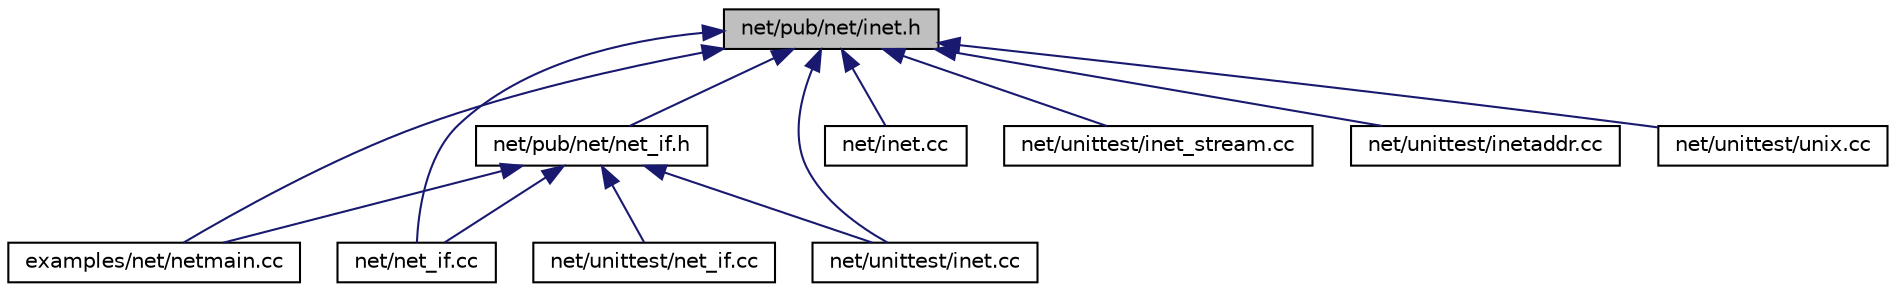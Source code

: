 digraph "net/pub/net/inet.h"
{
 // LATEX_PDF_SIZE
  edge [fontname="Helvetica",fontsize="10",labelfontname="Helvetica",labelfontsize="10"];
  node [fontname="Helvetica",fontsize="10",shape=record];
  Node1 [label="net/pub/net/inet.h",height=0.2,width=0.4,color="black", fillcolor="grey75", style="filled", fontcolor="black",tooltip="Internet tcp and udp networking."];
  Node1 -> Node2 [dir="back",color="midnightblue",fontsize="10",style="solid",fontname="Helvetica"];
  Node2 [label="examples/net/netmain.cc",height=0.2,width=0.4,color="black", fillcolor="white", style="filled",URL="$de/d77/netmain_8cc.html",tooltip="Networking example."];
  Node1 -> Node3 [dir="back",color="midnightblue",fontsize="10",style="solid",fontname="Helvetica"];
  Node3 [label="net/pub/net/net_if.h",height=0.2,width=0.4,color="black", fillcolor="white", style="filled",URL="$d7/d39/net__if_8h.html",tooltip="Internet network interface utility."];
  Node3 -> Node2 [dir="back",color="midnightblue",fontsize="10",style="solid",fontname="Helvetica"];
  Node3 -> Node4 [dir="back",color="midnightblue",fontsize="10",style="solid",fontname="Helvetica"];
  Node4 [label="net/net_if.cc",height=0.2,width=0.4,color="black", fillcolor="white", style="filled",URL="$da/d64/net__if_8cc.html",tooltip="Internet network interface utility implementation"];
  Node3 -> Node5 [dir="back",color="midnightblue",fontsize="10",style="solid",fontname="Helvetica"];
  Node5 [label="net/unittest/inet.cc",height=0.2,width=0.4,color="black", fillcolor="white", style="filled",URL="$dd/d8d/unittest_2inet_8cc.html",tooltip="Tests for Internet tcp and udp networking sockets."];
  Node3 -> Node6 [dir="back",color="midnightblue",fontsize="10",style="solid",fontname="Helvetica"];
  Node6 [label="net/unittest/net_if.cc",height=0.2,width=0.4,color="black", fillcolor="white", style="filled",URL="$de/d1f/unittest_2net__if_8cc.html",tooltip="Tests for Internet network interface utility."];
  Node1 -> Node7 [dir="back",color="midnightblue",fontsize="10",style="solid",fontname="Helvetica"];
  Node7 [label="net/inet.cc",height=0.2,width=0.4,color="black", fillcolor="white", style="filled",URL="$dc/d52/inet_8cc.html",tooltip="Internet tcp and udp networking implementation"];
  Node1 -> Node4 [dir="back",color="midnightblue",fontsize="10",style="solid",fontname="Helvetica"];
  Node1 -> Node5 [dir="back",color="midnightblue",fontsize="10",style="solid",fontname="Helvetica"];
  Node1 -> Node8 [dir="back",color="midnightblue",fontsize="10",style="solid",fontname="Helvetica"];
  Node8 [label="net/unittest/inet_stream.cc",height=0.2,width=0.4,color="black", fillcolor="white", style="filled",URL="$d0/d3a/inet__stream_8cc.html",tooltip="Tests for Internet tcp and udp networking streams."];
  Node1 -> Node9 [dir="back",color="midnightblue",fontsize="10",style="solid",fontname="Helvetica"];
  Node9 [label="net/unittest/inetaddr.cc",height=0.2,width=0.4,color="black", fillcolor="white", style="filled",URL="$dd/d84/inetaddr_8cc.html",tooltip="Tests for Internet tcp and udp networking addresses."];
  Node1 -> Node10 [dir="back",color="midnightblue",fontsize="10",style="solid",fontname="Helvetica"];
  Node10 [label="net/unittest/unix.cc",height=0.2,width=0.4,color="black", fillcolor="white", style="filled",URL="$db/dc1/unittest_2unix_8cc.html",tooltip="Tests for Unix domain tcp and udp networking."];
}

